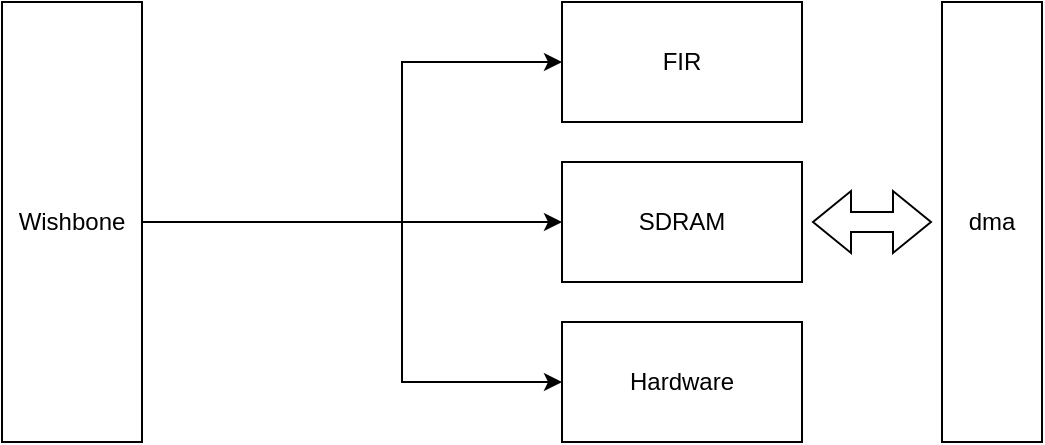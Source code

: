 <mxfile version="24.8.6">
  <diagram name="第 1 页" id="tqBk4AqP6eRqNgvwGWwE">
    <mxGraphModel dx="1112" dy="469" grid="1" gridSize="10" guides="1" tooltips="1" connect="1" arrows="1" fold="1" page="1" pageScale="1" pageWidth="827" pageHeight="1169" math="0" shadow="0">
      <root>
        <mxCell id="0" />
        <mxCell id="1" parent="0" />
        <mxCell id="MVnI-8Ob-IZIUxSJvBUt-1" value="FIR" style="rounded=0;whiteSpace=wrap;html=1;" vertex="1" parent="1">
          <mxGeometry x="490" y="130" width="120" height="60" as="geometry" />
        </mxCell>
        <mxCell id="MVnI-8Ob-IZIUxSJvBUt-2" value="SDRAM" style="rounded=0;whiteSpace=wrap;html=1;" vertex="1" parent="1">
          <mxGeometry x="490" y="210" width="120" height="60" as="geometry" />
        </mxCell>
        <mxCell id="MVnI-8Ob-IZIUxSJvBUt-3" value="Hardware" style="rounded=0;whiteSpace=wrap;html=1;" vertex="1" parent="1">
          <mxGeometry x="490" y="290" width="120" height="60" as="geometry" />
        </mxCell>
        <mxCell id="MVnI-8Ob-IZIUxSJvBUt-6" style="edgeStyle=orthogonalEdgeStyle;rounded=0;orthogonalLoop=1;jettySize=auto;html=1;exitX=1;exitY=0.5;exitDx=0;exitDy=0;entryX=0;entryY=0.5;entryDx=0;entryDy=0;" edge="1" parent="1" source="MVnI-8Ob-IZIUxSJvBUt-4" target="MVnI-8Ob-IZIUxSJvBUt-2">
          <mxGeometry relative="1" as="geometry" />
        </mxCell>
        <mxCell id="MVnI-8Ob-IZIUxSJvBUt-4" value="Wishbone" style="rounded=0;whiteSpace=wrap;html=1;" vertex="1" parent="1">
          <mxGeometry x="210" y="130" width="70" height="220" as="geometry" />
        </mxCell>
        <mxCell id="MVnI-8Ob-IZIUxSJvBUt-5" value="dma" style="rounded=0;whiteSpace=wrap;html=1;" vertex="1" parent="1">
          <mxGeometry x="680" y="130" width="50" height="220" as="geometry" />
        </mxCell>
        <mxCell id="MVnI-8Ob-IZIUxSJvBUt-7" value="" style="endArrow=classic;html=1;rounded=0;entryX=0;entryY=0.5;entryDx=0;entryDy=0;" edge="1" parent="1" target="MVnI-8Ob-IZIUxSJvBUt-1">
          <mxGeometry width="50" height="50" relative="1" as="geometry">
            <mxPoint x="410" y="240" as="sourcePoint" />
            <mxPoint x="440" y="250" as="targetPoint" />
            <Array as="points">
              <mxPoint x="410" y="160" />
            </Array>
          </mxGeometry>
        </mxCell>
        <mxCell id="MVnI-8Ob-IZIUxSJvBUt-9" value="" style="endArrow=classic;html=1;rounded=0;entryX=0;entryY=0.5;entryDx=0;entryDy=0;" edge="1" parent="1" target="MVnI-8Ob-IZIUxSJvBUt-3">
          <mxGeometry width="50" height="50" relative="1" as="geometry">
            <mxPoint x="410" y="240" as="sourcePoint" />
            <mxPoint x="440" y="250" as="targetPoint" />
            <Array as="points">
              <mxPoint x="410" y="320" />
            </Array>
          </mxGeometry>
        </mxCell>
        <mxCell id="MVnI-8Ob-IZIUxSJvBUt-12" value="" style="shape=flexArrow;endArrow=classic;startArrow=classic;html=1;rounded=0;entryX=0;entryY=0.5;entryDx=0;entryDy=0;" edge="1" parent="1">
          <mxGeometry width="100" height="100" relative="1" as="geometry">
            <mxPoint x="615" y="240" as="sourcePoint" />
            <mxPoint x="675" y="240" as="targetPoint" />
          </mxGeometry>
        </mxCell>
      </root>
    </mxGraphModel>
  </diagram>
</mxfile>
